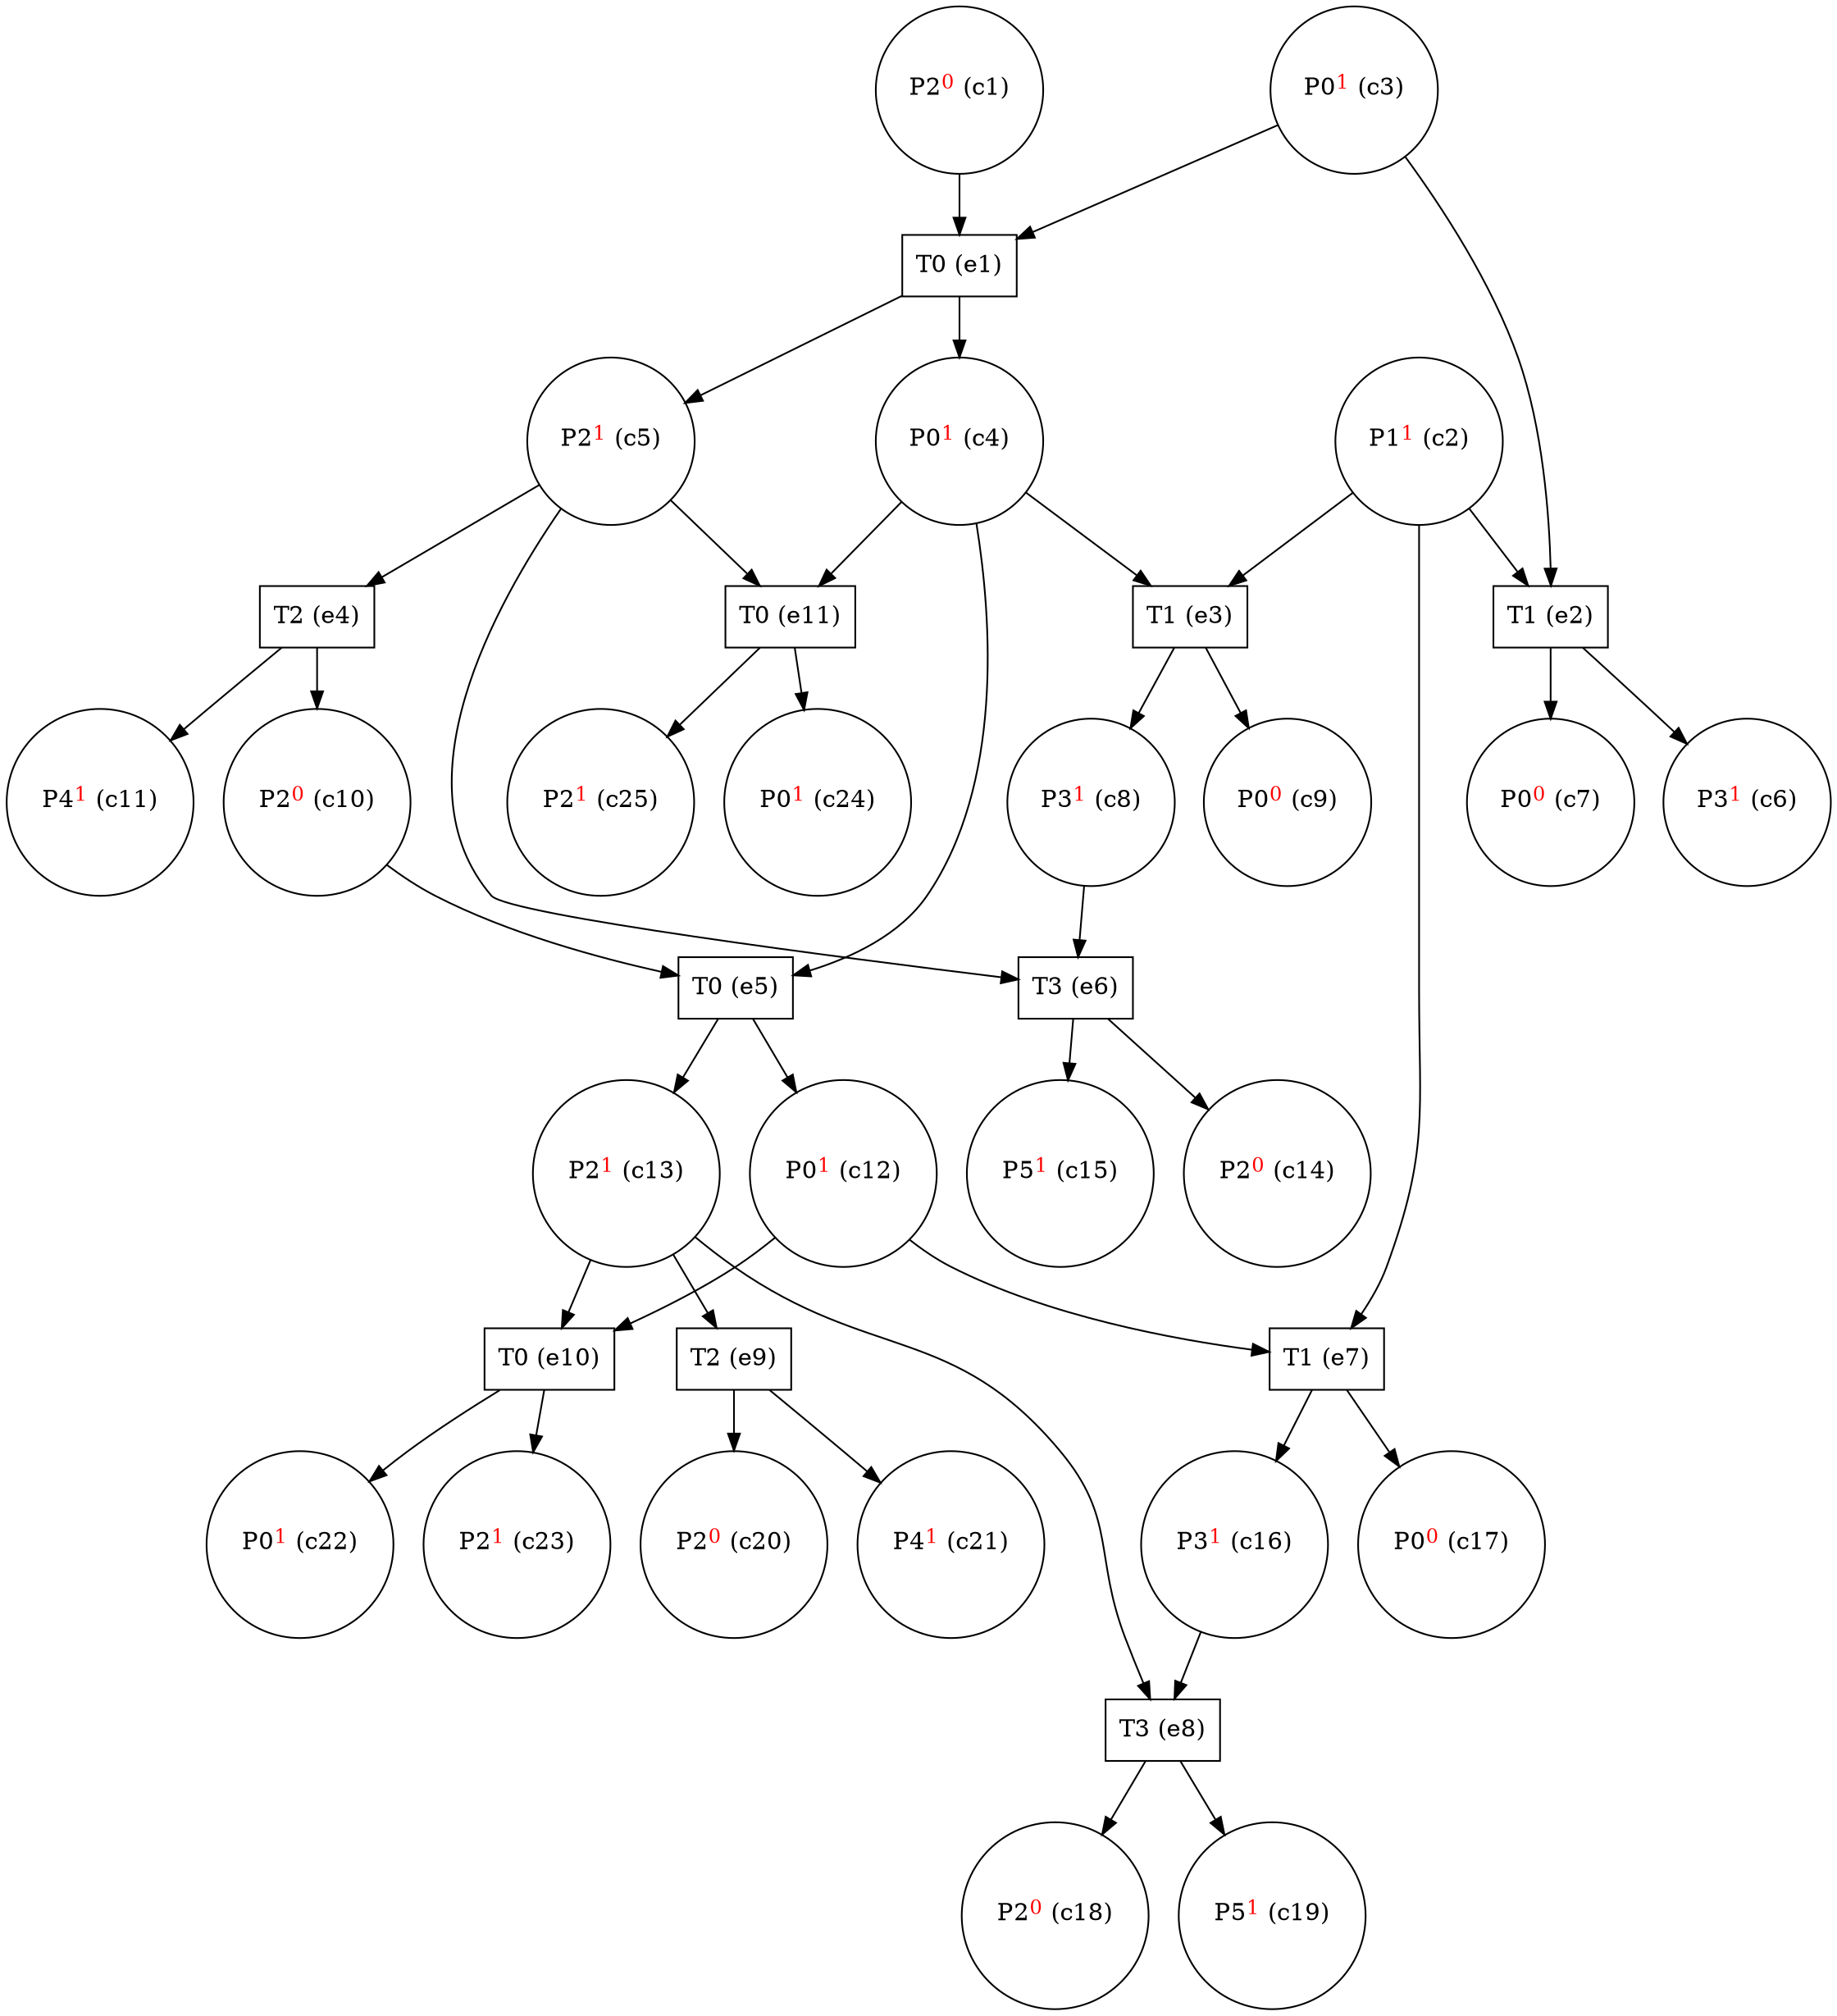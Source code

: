 digraph test {
  c1 -> e1;
  c2 -> e7;
  c2 -> e3;
  c2 -> e2;
  c3 -> e2;
  c3 -> e1;
  e1 -> c4;
  c4 -> e5;
  c4 -> e3;
  c4 -> e11;
  e1 -> c5;
  c5 -> e6;
  c5 -> e4;
  c5 -> e11;
  e2 -> c6;
  e2 -> c7;
  e3 -> c8;
  c8 -> e6;
  e3 -> c9;
  e4 -> c10;
  c10 -> e5;
  e4 -> c11;
  e5 -> c12;
  c12 -> e7;
  c12 -> e10;
  e5 -> c13;
  c13 -> e8;
  c13 -> e9;
  c13 -> e10;
  e6 -> c14;
  e6 -> c15;
  e7 -> c16;
  c16 -> e8;
  e7 -> c17;
  e8 -> c18;
  e8 -> c19;
  e9 -> c20;
  e9 -> c21;
  e10 -> c22;
  e10 -> c23;
  e11 -> c24;
  e11 -> c25;
  c1 [label= <P2<FONT COLOR="red"><SUP>0</SUP></FONT>&nbsp;(c1)> shape=circle];
  c2 [label= <P1<FONT COLOR="red"><SUP>1</SUP></FONT>&nbsp;(c2)> shape=circle];
  c3 [label= <P0<FONT COLOR="red"><SUP>1</SUP></FONT>&nbsp;(c3)> shape=circle];
  c4 [label= <P0<FONT COLOR="red"><SUP>1</SUP></FONT>&nbsp;(c4)> shape=circle];
  c5 [label= <P2<FONT COLOR="red"><SUP>1</SUP></FONT>&nbsp;(c5)> shape=circle];
  c6 [label= <P3<FONT COLOR="red"><SUP>1</SUP></FONT>&nbsp;(c6)> shape=circle];
  c7 [label= <P0<FONT COLOR="red"><SUP>0</SUP></FONT>&nbsp;(c7)> shape=circle];
  c8 [label= <P3<FONT COLOR="red"><SUP>1</SUP></FONT>&nbsp;(c8)> shape=circle];
  c9 [label= <P0<FONT COLOR="red"><SUP>0</SUP></FONT>&nbsp;(c9)> shape=circle];
  c10 [label= <P2<FONT COLOR="red"><SUP>0</SUP></FONT>&nbsp;(c10)> shape=circle];
  c11 [label= <P4<FONT COLOR="red"><SUP>1</SUP></FONT>&nbsp;(c11)> shape=circle];
  c12 [label= <P0<FONT COLOR="red"><SUP>1</SUP></FONT>&nbsp;(c12)> shape=circle];
  c13 [label= <P2<FONT COLOR="red"><SUP>1</SUP></FONT>&nbsp;(c13)> shape=circle];
  c14 [label= <P2<FONT COLOR="red"><SUP>0</SUP></FONT>&nbsp;(c14)> shape=circle];
  c15 [label= <P5<FONT COLOR="red"><SUP>1</SUP></FONT>&nbsp;(c15)> shape=circle];
  c16 [label= <P3<FONT COLOR="red"><SUP>1</SUP></FONT>&nbsp;(c16)> shape=circle];
  c17 [label= <P0<FONT COLOR="red"><SUP>0</SUP></FONT>&nbsp;(c17)> shape=circle];
  c18 [label= <P2<FONT COLOR="red"><SUP>0</SUP></FONT>&nbsp;(c18)> shape=circle];
  c19 [label= <P5<FONT COLOR="red"><SUP>1</SUP></FONT>&nbsp;(c19)> shape=circle];
  c20 [label= <P2<FONT COLOR="red"><SUP>0</SUP></FONT>&nbsp;(c20)> shape=circle];
  c21 [label= <P4<FONT COLOR="red"><SUP>1</SUP></FONT>&nbsp;(c21)> shape=circle];
  c22 [label= <P0<FONT COLOR="red"><SUP>1</SUP></FONT>&nbsp;(c22)> shape=circle];
  c23 [label= <P2<FONT COLOR="red"><SUP>1</SUP></FONT>&nbsp;(c23)> shape=circle];
  c24 [label= <P0<FONT COLOR="red"><SUP>1</SUP></FONT>&nbsp;(c24)> shape=circle];
  c25 [label= <P2<FONT COLOR="red"><SUP>1</SUP></FONT>&nbsp;(c25)> shape=circle];
  e1 [label="T0 (e1)" shape=box];
  e2 [label="T1 (e2)" shape=box];
  e3 [label="T1 (e3)" shape=box];
  e4 [label="T2 (e4)" shape=box];
  e5 [label="T0 (e5)" shape=box];
  e6 [label="T3 (e6)" shape=box];
  e7 [label="T1 (e7)" shape=box];
  e8 [label="T3 (e8)" shape=box];
  e9 [label="T2 (e9)" shape=box];
  e10 [label="T0 (e10)" shape=box];
  e11 [label="T0 (e11)" shape=box];
}

